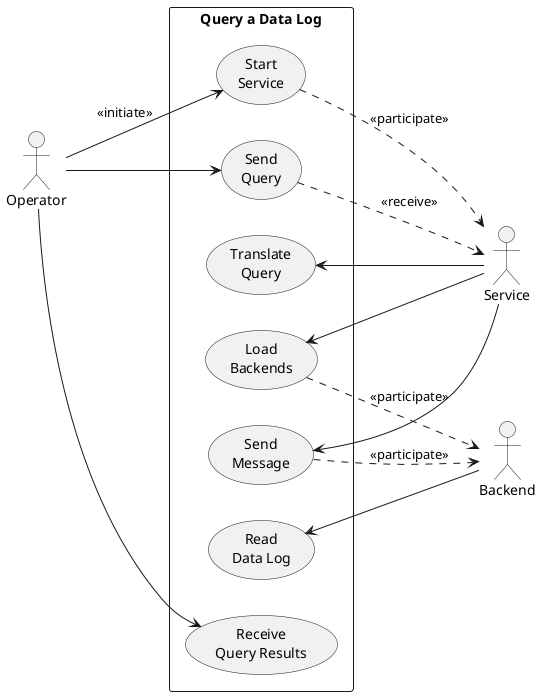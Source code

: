 @startuml

left to right direction

actor Operator as a_o
actor Service as a_s
actor Backend as a_b

rectangle "Query a Data Log" {
  a_o --> (Start\nService) : <<initiate>>
  (Start\nService) ..> a_s : <<participate>>
  (Load\nBackends) <-- a_s
  (Load\nBackends) ..> a_b : <<participate>>
  a_o --> (Send\nQuery)
  (Send\nQuery) ..> a_s : <<receive>>
  (Translate\nQuery) <-- a_s
  (Send\nMessage) <-- a_s
  (Send\nMessage) ..> a_b : <<participate>>
  (Read\nData Log) <-- a_b
  a_o --> (Receive\nQuery Results)
}

@enduml
